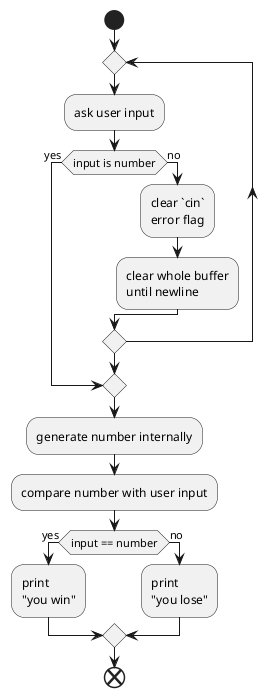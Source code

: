 @startuml guess_the_number_activity
start

repeat
label ask_user_input
:ask user input;
if (input is number) then (yes)
    break
else (no)
    :clear `cin`
    error flag;
    :clear whole buffer
    until newline;
    ' goto ask_user_input
endif
repeat while ()

:generate number internally;
:compare number with user input;

if (input == number) then (yes)
    :print
    "you win";
else (no)
    :print
    "you lose";
endif

end
@enduml